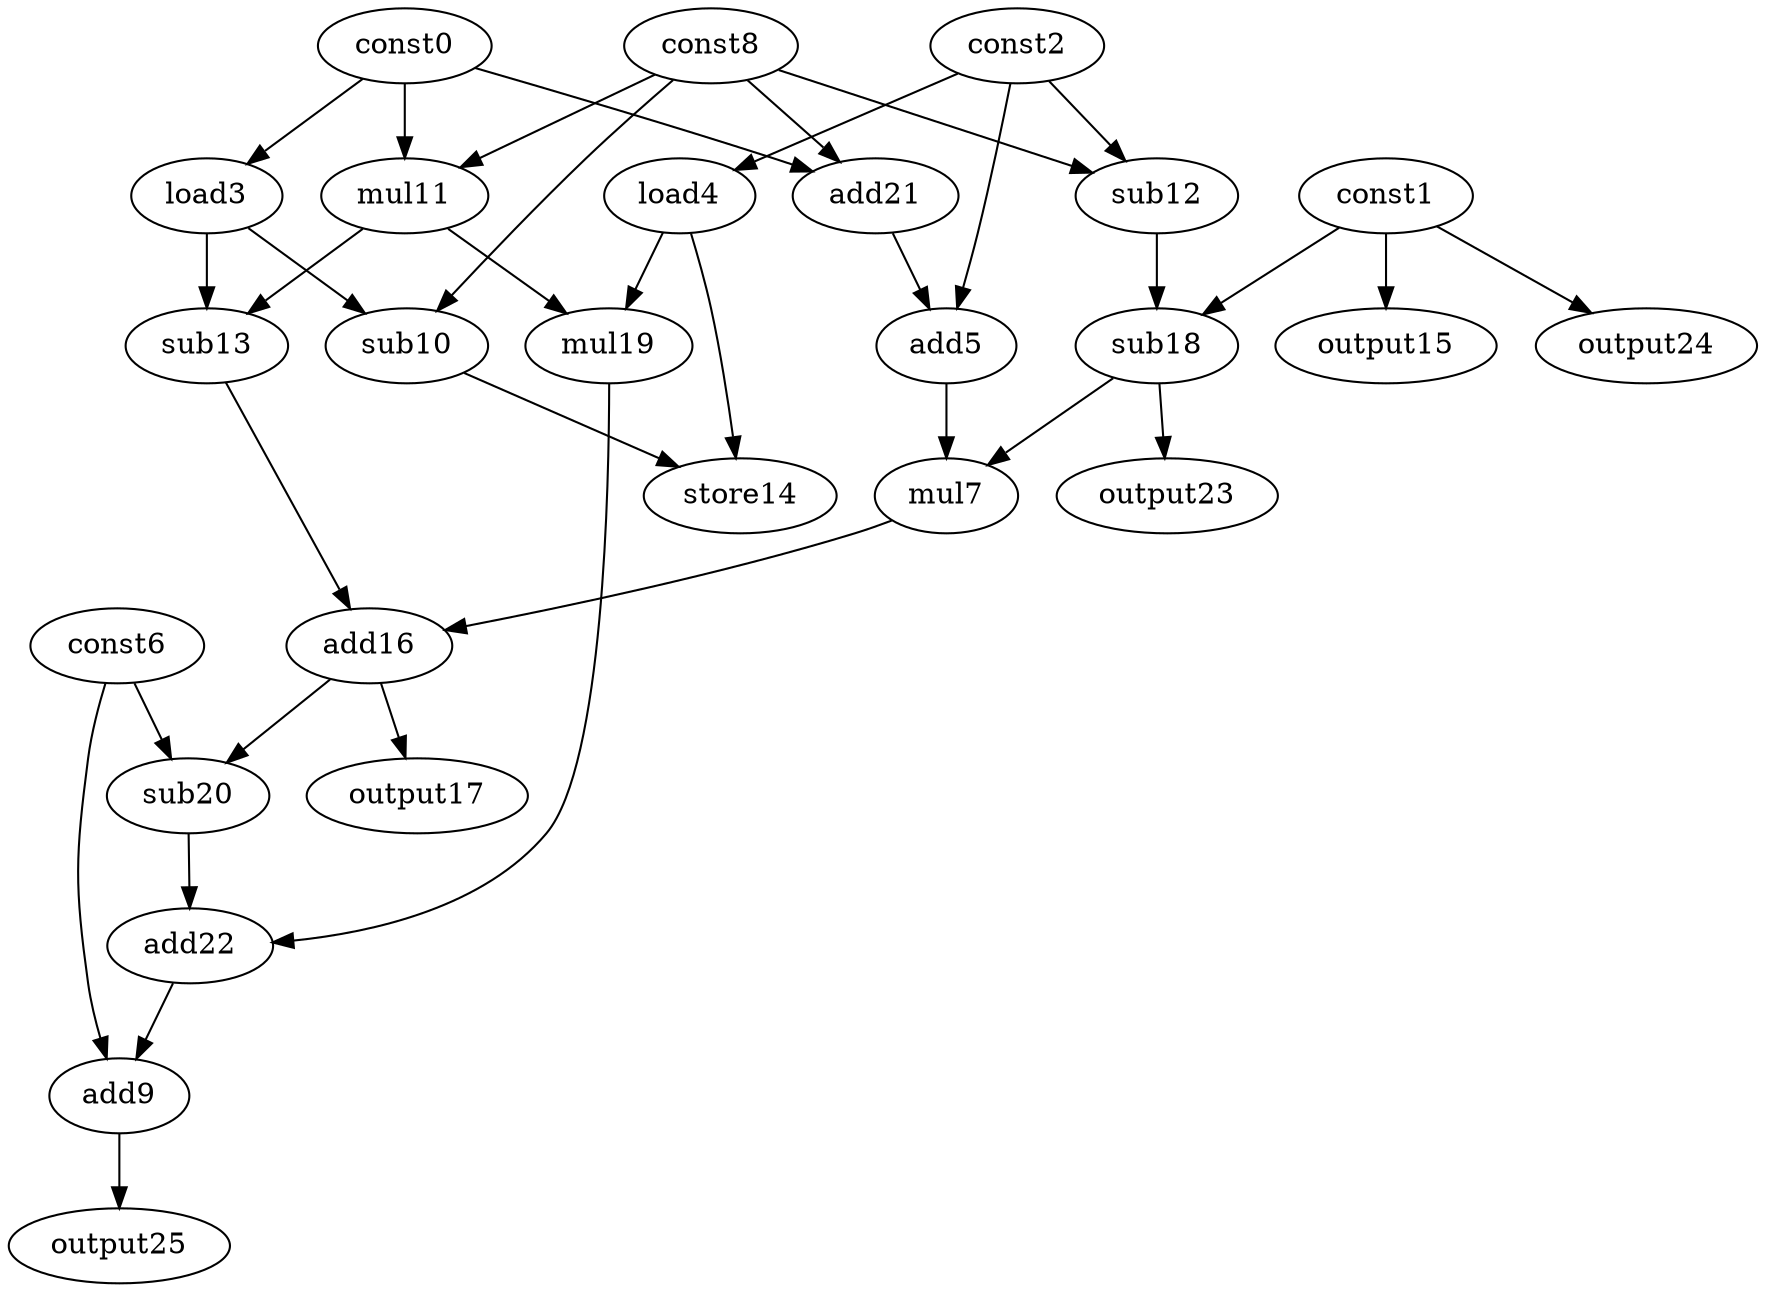 digraph G { 
const0[opcode=const]; 
const1[opcode=const]; 
const2[opcode=const]; 
load3[opcode=load]; 
load4[opcode=load]; 
add5[opcode=add]; 
const6[opcode=const]; 
mul7[opcode=mul]; 
const8[opcode=const]; 
add9[opcode=add]; 
sub10[opcode=sub]; 
mul11[opcode=mul]; 
sub12[opcode=sub]; 
sub13[opcode=sub]; 
store14[opcode=store]; 
output15[opcode=output]; 
add16[opcode=add]; 
output17[opcode=output]; 
sub18[opcode=sub]; 
mul19[opcode=mul]; 
sub20[opcode=sub]; 
add21[opcode=add]; 
add22[opcode=add]; 
output23[opcode=output]; 
output24[opcode=output]; 
output25[opcode=output]; 
const0->load3[operand=0];
const2->load4[operand=0];
const0->mul11[operand=0];
const8->mul11[operand=1];
const8->sub12[operand=0];
const2->sub12[operand=1];
const1->output15[operand=0];
const8->add21[operand=0];
const0->add21[operand=1];
const1->output24[operand=0];
const2->add5[operand=0];
add21->add5[operand=1];
const8->sub10[operand=0];
load3->sub10[operand=1];
load3->sub13[operand=0];
mul11->sub13[operand=1];
const1->sub18[operand=0];
sub12->sub18[operand=1];
mul11->mul19[operand=0];
load4->mul19[operand=1];
sub18->mul7[operand=0];
add5->mul7[operand=1];
sub10->store14[operand=0];
load4->store14[operand=1];
sub18->output23[operand=0];
sub13->add16[operand=0];
mul7->add16[operand=1];
add16->output17[operand=0];
add16->sub20[operand=0];
const6->sub20[operand=1];
mul19->add22[operand=0];
sub20->add22[operand=1];
const6->add9[operand=0];
add22->add9[operand=1];
add9->output25[operand=0];
}
